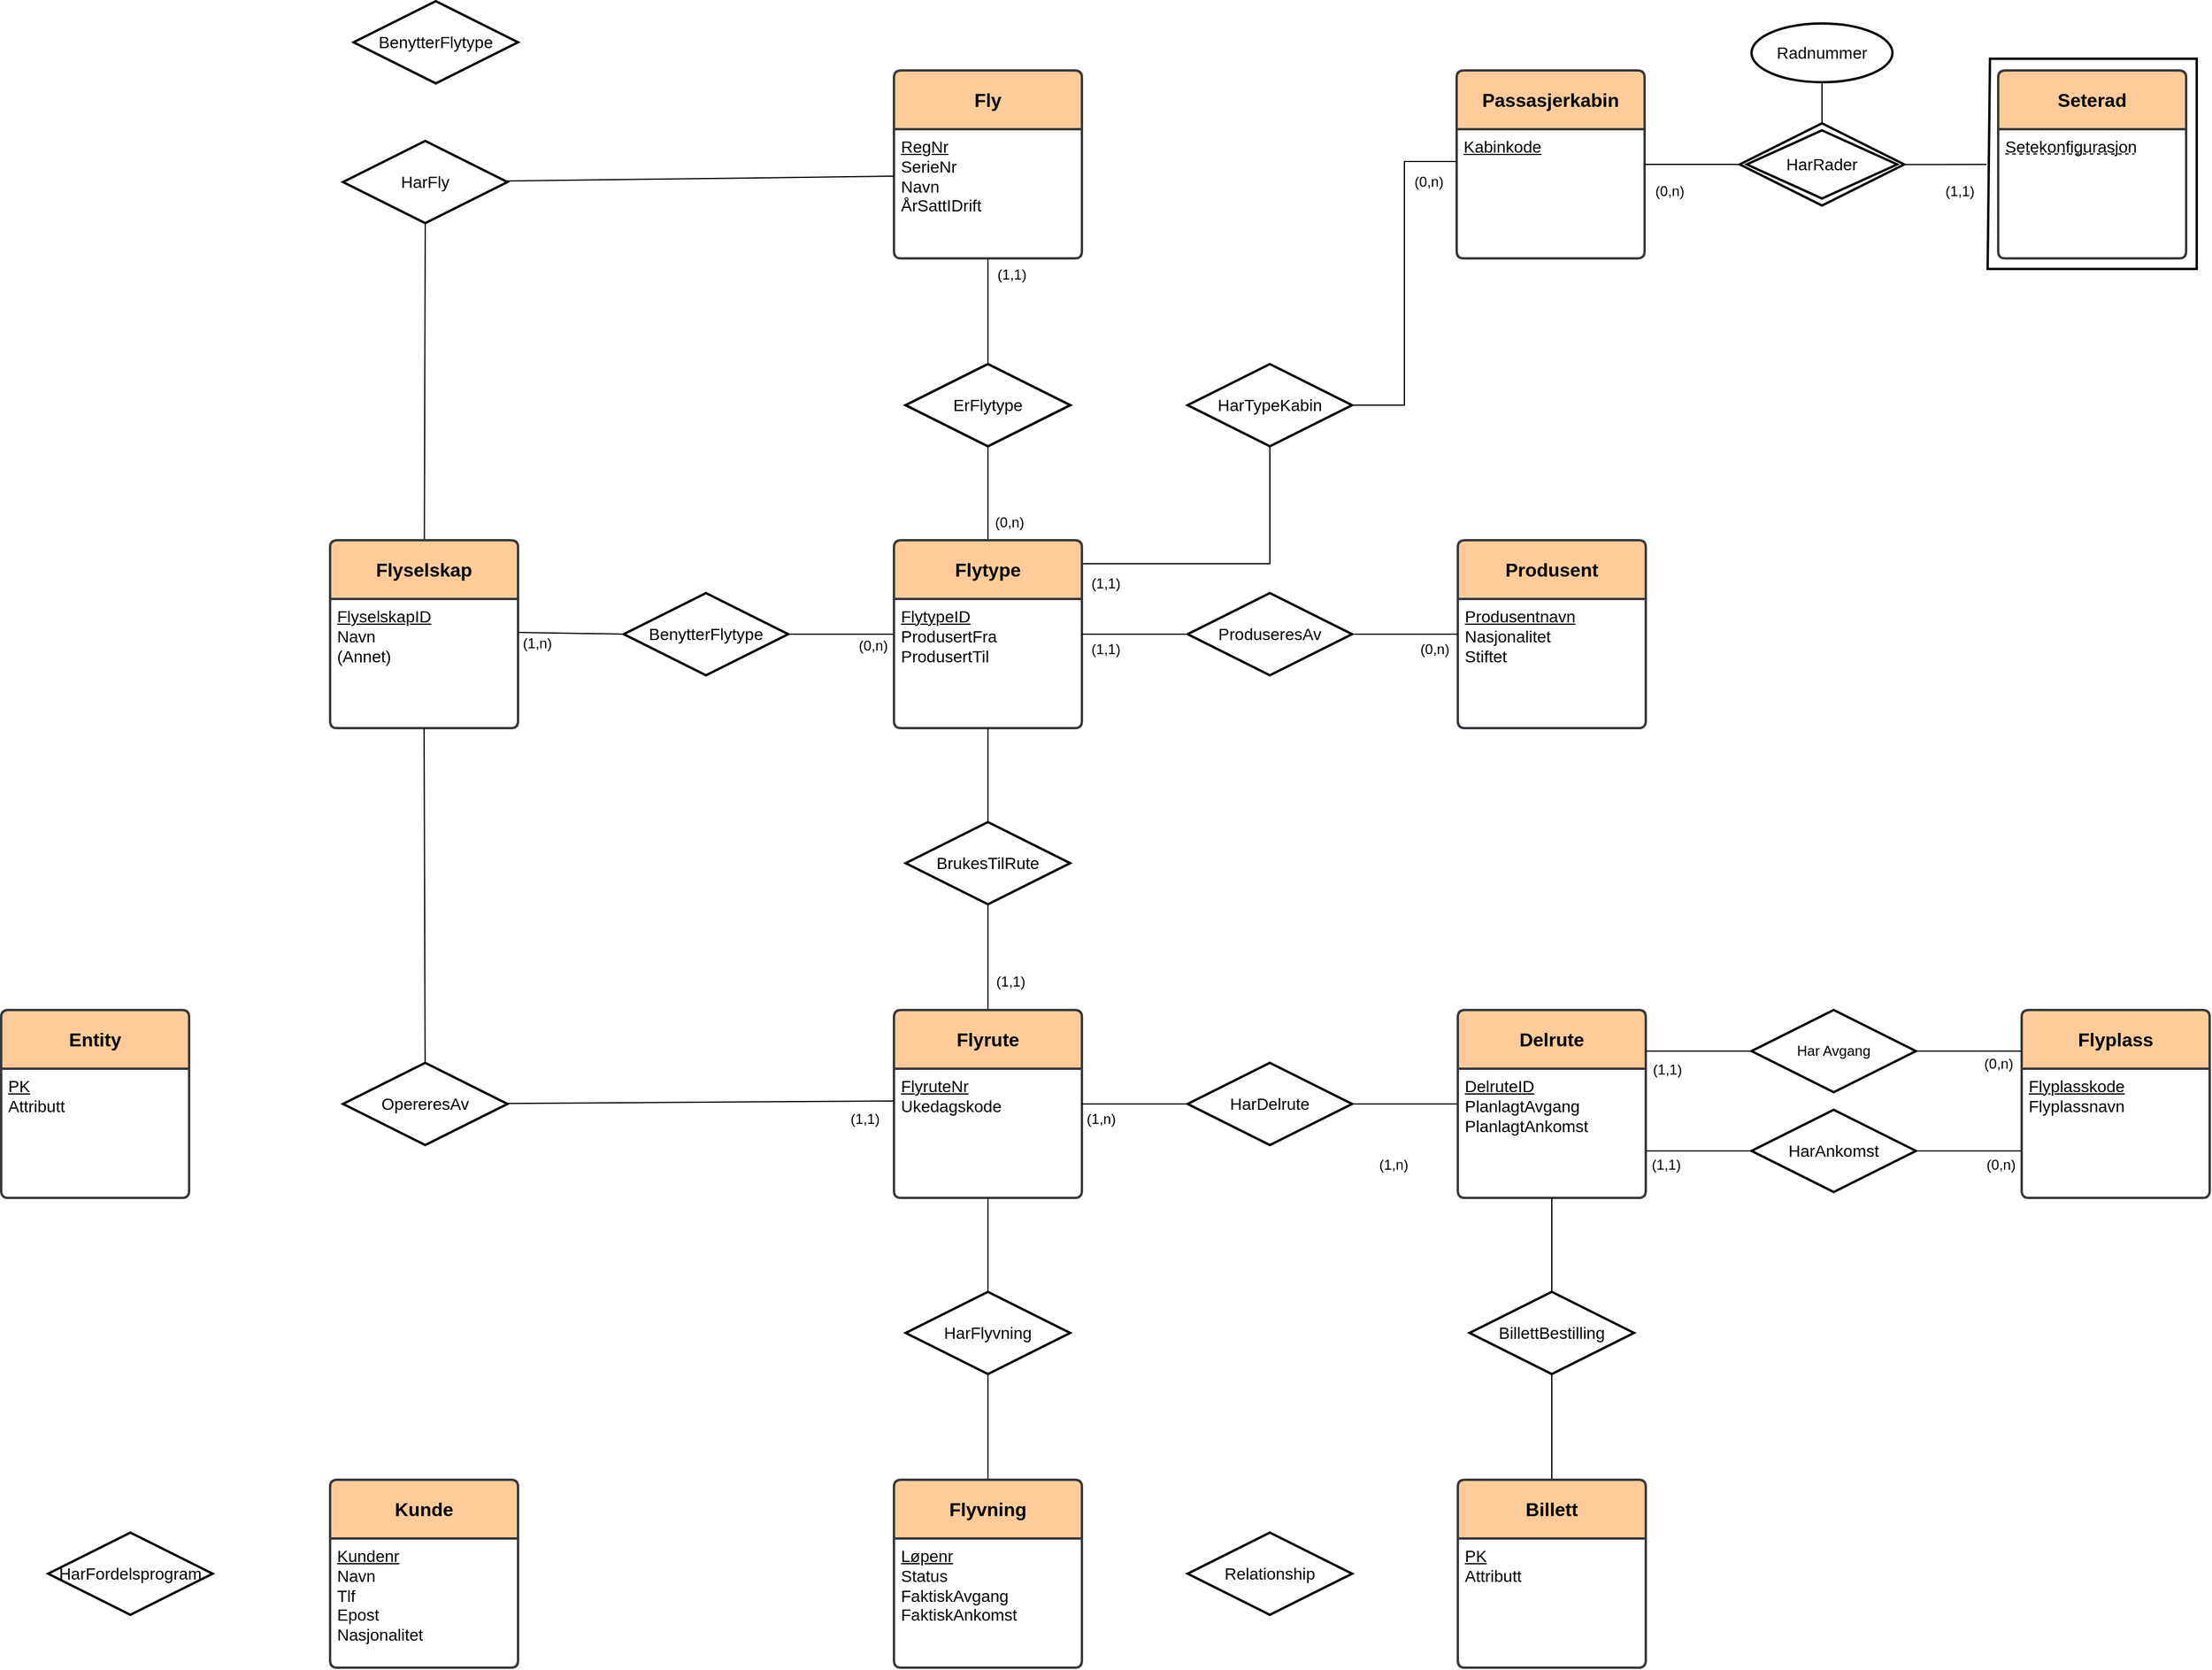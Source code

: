 <mxfile>
    <diagram id="1Zk1XJ8AuGHgXQJe4rgg" name="Page-1">
        <mxGraphModel dx="1047" dy="1162" grid="1" gridSize="10" guides="1" tooltips="1" connect="1" arrows="1" fold="1" page="0" pageScale="1" pageWidth="827" pageHeight="1169" math="0" shadow="0">
            <root>
                <mxCell id="0"/>
                <mxCell id="1" parent="0"/>
                <mxCell id="122" style="edgeStyle=none;html=1;" edge="1" parent="1" source="114" target="113">
                    <mxGeometry relative="1" as="geometry"/>
                </mxCell>
                <mxCell id="148" style="edgeStyle=none;html=1;entryX=0.5;entryY=1;entryDx=0;entryDy=0;endArrow=none;endFill=0;" edge="1" parent="1" source="2" target="147">
                    <mxGeometry relative="1" as="geometry"/>
                </mxCell>
                <mxCell id="2" value="&lt;font style=&quot;font-size: 16px;&quot;&gt;&lt;b style=&quot;&quot;&gt;Flyselskap&lt;/b&gt;&lt;/font&gt;" style="swimlane;childLayout=stackLayout;horizontal=1;startSize=50;horizontalStack=0;rounded=1;fontSize=14;fontStyle=0;strokeWidth=2;resizeParent=0;resizeLast=1;shadow=0;dashed=0;align=center;arcSize=4;whiteSpace=wrap;html=1;fillColor=#ffcc99;strokeColor=#36393d;" parent="1" vertex="1">
                    <mxGeometry x="320" y="320" width="160" height="160" as="geometry"/>
                </mxCell>
                <mxCell id="3" value="&lt;div style=&quot;&quot;&gt;&lt;span style=&quot;font-size: 14px;&quot;&gt;&lt;u&gt;FlyselskapID&lt;/u&gt;&lt;/span&gt;&lt;/div&gt;&lt;div style=&quot;&quot;&gt;&lt;span style=&quot;font-size: 14px;&quot;&gt;Navn&lt;/span&gt;&lt;/div&gt;&lt;div style=&quot;&quot;&gt;&lt;span style=&quot;font-size: 14px;&quot;&gt;(Annet)&lt;/span&gt;&lt;/div&gt;" style="align=left;strokeColor=none;fillColor=none;spacingLeft=4;fontSize=12;verticalAlign=top;resizable=0;rotatable=0;part=1;html=1;" parent="2" vertex="1">
                    <mxGeometry y="50" width="160" height="110" as="geometry"/>
                </mxCell>
                <mxCell id="14" style="edgeStyle=none;html=1;entryX=0.5;entryY=1;entryDx=0;entryDy=0;endArrow=none;endFill=0;" parent="1" source="4" target="13" edge="1">
                    <mxGeometry relative="1" as="geometry"/>
                </mxCell>
                <mxCell id="89" style="edgeStyle=orthogonalEdgeStyle;html=1;exitX=1;exitY=0.25;exitDx=0;exitDy=0;entryX=0.5;entryY=1;entryDx=0;entryDy=0;rounded=0;curved=0;endArrow=none;endFill=0;" edge="1" parent="1" source="4" target="88">
                    <mxGeometry relative="1" as="geometry">
                        <Array as="points">
                            <mxPoint x="960" y="340"/>
                            <mxPoint x="1120" y="340"/>
                        </Array>
                    </mxGeometry>
                </mxCell>
                <mxCell id="4" value="&lt;font style=&quot;font-size: 16px;&quot;&gt;&lt;b style=&quot;&quot;&gt;Flytype&lt;/b&gt;&lt;/font&gt;" style="swimlane;childLayout=stackLayout;horizontal=1;startSize=50;horizontalStack=0;rounded=1;fontSize=14;fontStyle=0;strokeWidth=2;resizeParent=0;resizeLast=1;shadow=0;dashed=0;align=center;arcSize=4;whiteSpace=wrap;html=1;fillColor=#ffcc99;strokeColor=#36393d;" parent="1" vertex="1">
                    <mxGeometry x="800" y="320" width="160" height="160" as="geometry"/>
                </mxCell>
                <mxCell id="5" value="&lt;div style=&quot;&quot;&gt;&lt;span style=&quot;background-color: transparent;&quot;&gt;&lt;u style=&quot;&quot;&gt;&lt;font style=&quot;font-size: 14px;&quot;&gt;FlytypeID&lt;/font&gt;&lt;/u&gt;&lt;/span&gt;&lt;/div&gt;&lt;div style=&quot;&quot;&gt;&lt;font style=&quot;font-size: 14px;&quot;&gt;ProdusertFra&lt;/font&gt;&lt;/div&gt;&lt;div style=&quot;&quot;&gt;&lt;font style=&quot;font-size: 14px;&quot;&gt;ProdusertTil&lt;/font&gt;&lt;/div&gt;" style="align=left;strokeColor=none;fillColor=none;spacingLeft=4;fontSize=12;verticalAlign=top;resizable=0;rotatable=0;part=1;html=1;" parent="4" vertex="1">
                    <mxGeometry y="50" width="160" height="110" as="geometry"/>
                </mxCell>
                <mxCell id="9" style="edgeStyle=none;html=1;entryX=0;entryY=0.5;entryDx=0;entryDy=0;endArrow=none;endFill=0;" parent="1" source="6" target="4" edge="1">
                    <mxGeometry relative="1" as="geometry"/>
                </mxCell>
                <mxCell id="56" style="edgeStyle=none;html=1;entryX=1;entryY=0.25;entryDx=0;entryDy=0;endArrow=none;endFill=0;" parent="1" edge="1">
                    <mxGeometry relative="1" as="geometry">
                        <mxPoint x="572.121" y="399.939" as="sourcePoint"/>
                        <mxPoint x="480" y="398.5" as="targetPoint"/>
                    </mxGeometry>
                </mxCell>
                <mxCell id="6" value="&lt;font style=&quot;font-size: 14px;&quot;&gt;BenytterFlytype&lt;/font&gt;" style="shape=rhombus;perimeter=rhombusPerimeter;whiteSpace=wrap;html=1;align=center;strokeWidth=2;" parent="1" vertex="1">
                    <mxGeometry x="570" y="365" width="140" height="70" as="geometry"/>
                </mxCell>
                <mxCell id="10" value="&lt;font style=&quot;font-size: 16px;&quot;&gt;&lt;b style=&quot;&quot;&gt;Fly&lt;/b&gt;&lt;/font&gt;" style="swimlane;childLayout=stackLayout;horizontal=1;startSize=50;horizontalStack=0;rounded=1;fontSize=14;fontStyle=0;strokeWidth=2;resizeParent=0;resizeLast=1;shadow=0;dashed=0;align=center;arcSize=4;whiteSpace=wrap;html=1;fillColor=#ffcc99;strokeColor=#36393d;" parent="1" vertex="1">
                    <mxGeometry x="800" y="-80" width="160" height="160" as="geometry"/>
                </mxCell>
                <mxCell id="11" value="&lt;div style=&quot;&quot;&gt;&lt;span style=&quot;font-size: 14px;&quot;&gt;&lt;u&gt;RegNr&lt;/u&gt;&lt;/span&gt;&lt;/div&gt;&lt;div style=&quot;&quot;&gt;&lt;span style=&quot;font-size: 14px;&quot;&gt;SerieNr&lt;/span&gt;&lt;/div&gt;&lt;div style=&quot;&quot;&gt;&lt;span style=&quot;font-size: 14px;&quot;&gt;Navn&lt;/span&gt;&lt;/div&gt;&lt;div style=&quot;&quot;&gt;&lt;span style=&quot;font-size: 14px;&quot;&gt;ÅrSattIDrift&lt;/span&gt;&lt;/div&gt;" style="align=left;strokeColor=none;fillColor=none;spacingLeft=4;fontSize=12;verticalAlign=top;resizable=0;rotatable=0;part=1;html=1;" parent="10" vertex="1">
                    <mxGeometry y="50" width="160" height="110" as="geometry"/>
                </mxCell>
                <mxCell id="12" value="&lt;font style=&quot;font-size: 14px;&quot;&gt;Relationship&lt;/font&gt;" style="shape=rhombus;perimeter=rhombusPerimeter;whiteSpace=wrap;html=1;align=center;strokeWidth=2;" parent="1" vertex="1">
                    <mxGeometry x="810" y="170" width="140" height="70" as="geometry"/>
                </mxCell>
                <mxCell id="15" style="edgeStyle=none;html=1;entryX=0.5;entryY=1;entryDx=0;entryDy=0;endArrow=none;endFill=0;" parent="1" source="13" target="11" edge="1">
                    <mxGeometry relative="1" as="geometry"/>
                </mxCell>
                <mxCell id="13" value="&lt;span style=&quot;font-size: 14px;&quot;&gt;ErFlytype&lt;/span&gt;" style="shape=rhombus;perimeter=rhombusPerimeter;whiteSpace=wrap;html=1;align=center;strokeWidth=2;" parent="1" vertex="1">
                    <mxGeometry x="810" y="170" width="140" height="70" as="geometry"/>
                </mxCell>
                <mxCell id="16" value="&lt;font style=&quot;font-size: 16px;&quot;&gt;&lt;b style=&quot;&quot;&gt;Produsent&lt;/b&gt;&lt;/font&gt;" style="swimlane;childLayout=stackLayout;horizontal=1;startSize=50;horizontalStack=0;rounded=1;fontSize=14;fontStyle=0;strokeWidth=2;resizeParent=0;resizeLast=1;shadow=0;dashed=0;align=center;arcSize=4;whiteSpace=wrap;html=1;fillColor=#ffcc99;strokeColor=#36393d;" parent="1" vertex="1">
                    <mxGeometry x="1280" y="320" width="160" height="160" as="geometry"/>
                </mxCell>
                <mxCell id="17" value="&lt;div style=&quot;&quot;&gt;&lt;span style=&quot;font-size: 14px;&quot;&gt;&lt;u&gt;Produsentnavn&lt;/u&gt;&lt;/span&gt;&lt;/div&gt;&lt;div style=&quot;&quot;&gt;&lt;span style=&quot;font-size: 14px;&quot;&gt;Nasjonalitet&lt;/span&gt;&lt;/div&gt;&lt;div style=&quot;&quot;&gt;&lt;span style=&quot;font-size: 14px;&quot;&gt;Stiftet&lt;/span&gt;&lt;/div&gt;" style="align=left;strokeColor=none;fillColor=none;spacingLeft=4;fontSize=12;verticalAlign=top;resizable=0;rotatable=0;part=1;html=1;" parent="16" vertex="1">
                    <mxGeometry y="50" width="160" height="110" as="geometry"/>
                </mxCell>
                <mxCell id="19" value="&lt;font style=&quot;font-size: 14px;&quot;&gt;ProduseresAv&lt;/font&gt;" style="shape=rhombus;perimeter=rhombusPerimeter;whiteSpace=wrap;html=1;align=center;strokeWidth=2;" parent="1" vertex="1">
                    <mxGeometry x="1050" y="365" width="140" height="70" as="geometry"/>
                </mxCell>
                <mxCell id="21" style="edgeStyle=none;html=1;entryX=1;entryY=0.273;entryDx=0;entryDy=0;entryPerimeter=0;endArrow=none;endFill=0;" parent="1" source="19" target="5" edge="1">
                    <mxGeometry relative="1" as="geometry"/>
                </mxCell>
                <mxCell id="22" style="edgeStyle=none;html=1;entryX=0;entryY=0.273;entryDx=0;entryDy=0;entryPerimeter=0;endArrow=none;endFill=0;" parent="1" source="19" target="17" edge="1">
                    <mxGeometry relative="1" as="geometry"/>
                </mxCell>
                <mxCell id="29" style="edgeStyle=none;html=1;entryX=0.5;entryY=1;entryDx=0;entryDy=0;endArrow=none;endFill=0;" parent="1" source="23" target="5" edge="1">
                    <mxGeometry relative="1" as="geometry"/>
                </mxCell>
                <mxCell id="30" style="edgeStyle=none;html=1;entryX=0.5;entryY=0;entryDx=0;entryDy=0;endArrow=none;endFill=0;" parent="1" source="23" target="24" edge="1">
                    <mxGeometry relative="1" as="geometry"/>
                </mxCell>
                <mxCell id="23" value="&lt;font style=&quot;font-size: 14px;&quot;&gt;BrukesTilRute&lt;/font&gt;" style="shape=rhombus;perimeter=rhombusPerimeter;whiteSpace=wrap;html=1;align=center;strokeWidth=2;" parent="1" vertex="1">
                    <mxGeometry x="810" y="560" width="140" height="70" as="geometry"/>
                </mxCell>
                <mxCell id="24" value="&lt;font style=&quot;font-size: 16px;&quot;&gt;&lt;b style=&quot;&quot;&gt;Flyrute&lt;/b&gt;&lt;/font&gt;" style="swimlane;childLayout=stackLayout;horizontal=1;startSize=50;horizontalStack=0;rounded=1;fontSize=14;fontStyle=0;strokeWidth=2;resizeParent=0;resizeLast=1;shadow=0;dashed=0;align=center;arcSize=4;whiteSpace=wrap;html=1;fillColor=#ffcc99;strokeColor=#36393d;" parent="1" vertex="1">
                    <mxGeometry x="800" y="720" width="160" height="160" as="geometry"/>
                </mxCell>
                <mxCell id="25" value="&lt;div style=&quot;&quot;&gt;&lt;span style=&quot;font-size: 14px;&quot;&gt;&lt;u&gt;FlyruteNr&lt;/u&gt;&lt;/span&gt;&lt;/div&gt;&lt;div style=&quot;&quot;&gt;&lt;span style=&quot;font-size: 14px;&quot;&gt;Ukedagskode&lt;/span&gt;&lt;/div&gt;" style="align=left;strokeColor=none;fillColor=none;spacingLeft=4;fontSize=12;verticalAlign=top;resizable=0;rotatable=0;part=1;html=1;" parent="24" vertex="1">
                    <mxGeometry y="50" width="160" height="110" as="geometry"/>
                </mxCell>
                <mxCell id="100" style="edgeStyle=none;html=1;entryX=0;entryY=0.5;entryDx=0;entryDy=0;endArrow=none;endFill=0;" edge="1" parent="1" source="26" target="27">
                    <mxGeometry relative="1" as="geometry"/>
                </mxCell>
                <mxCell id="26" value="&lt;font style=&quot;font-size: 14px;&quot;&gt;HarDelrute&lt;/font&gt;" style="shape=rhombus;perimeter=rhombusPerimeter;whiteSpace=wrap;html=1;align=center;strokeWidth=2;" parent="1" vertex="1">
                    <mxGeometry x="1050" y="765" width="140" height="70" as="geometry"/>
                </mxCell>
                <mxCell id="27" value="&lt;font style=&quot;font-size: 16px;&quot;&gt;&lt;b style=&quot;&quot;&gt;Delrute&lt;/b&gt;&lt;/font&gt;" style="swimlane;childLayout=stackLayout;horizontal=1;startSize=50;horizontalStack=0;rounded=1;fontSize=14;fontStyle=0;strokeWidth=2;resizeParent=0;resizeLast=1;shadow=0;dashed=0;align=center;arcSize=4;whiteSpace=wrap;html=1;fillColor=#ffcc99;strokeColor=#36393d;" parent="1" vertex="1">
                    <mxGeometry x="1280" y="720" width="160" height="160" as="geometry"/>
                </mxCell>
                <mxCell id="28" value="&lt;div style=&quot;&quot;&gt;&lt;span style=&quot;font-size: 14px;&quot;&gt;&lt;u&gt;DelruteID&lt;/u&gt;&lt;/span&gt;&lt;/div&gt;&lt;div style=&quot;&quot;&gt;&lt;span style=&quot;font-size: 14px;&quot;&gt;PlanlagtAvgang&lt;/span&gt;&lt;/div&gt;&lt;div style=&quot;&quot;&gt;&lt;span style=&quot;font-size: 14px;&quot;&gt;PlanlagtAnkomst&lt;/span&gt;&lt;/div&gt;" style="align=left;strokeColor=none;fillColor=none;spacingLeft=4;fontSize=12;verticalAlign=top;resizable=0;rotatable=0;part=1;html=1;" parent="27" vertex="1">
                    <mxGeometry y="50" width="160" height="110" as="geometry"/>
                </mxCell>
                <mxCell id="32" style="edgeStyle=none;html=1;entryX=1;entryY=0.273;entryDx=0;entryDy=0;entryPerimeter=0;endArrow=none;endFill=0;" parent="1" source="26" target="25" edge="1">
                    <mxGeometry relative="1" as="geometry"/>
                </mxCell>
                <mxCell id="34" value="Har Avgang" style="shape=rhombus;perimeter=rhombusPerimeter;whiteSpace=wrap;html=1;align=center;strokeWidth=2;" parent="1" vertex="1">
                    <mxGeometry x="1530" y="720" width="140" height="70" as="geometry"/>
                </mxCell>
                <mxCell id="38" value="&lt;font style=&quot;font-size: 16px;&quot;&gt;&lt;b style=&quot;&quot;&gt;Flyplass&lt;/b&gt;&lt;/font&gt;" style="swimlane;childLayout=stackLayout;horizontal=1;startSize=50;horizontalStack=0;rounded=1;fontSize=14;fontStyle=0;strokeWidth=2;resizeParent=0;resizeLast=1;shadow=0;dashed=0;align=center;arcSize=4;whiteSpace=wrap;html=1;fillColor=#ffcc99;strokeColor=#36393d;" parent="1" vertex="1">
                    <mxGeometry x="1760" y="720" width="160" height="160" as="geometry"/>
                </mxCell>
                <mxCell id="39" value="&lt;div style=&quot;&quot;&gt;&lt;u style=&quot;background-color: transparent;&quot;&gt;&lt;font style=&quot;font-size: 14px;&quot;&gt;Flyplasskode&lt;/font&gt;&lt;/u&gt;&lt;/div&gt;&lt;div style=&quot;&quot;&gt;&lt;span style=&quot;font-size: 14px;&quot;&gt;Flyplassnavn&lt;/span&gt;&lt;/div&gt;" style="align=left;strokeColor=none;fillColor=none;spacingLeft=4;fontSize=12;verticalAlign=top;resizable=0;rotatable=0;part=1;html=1;" parent="38" vertex="1">
                    <mxGeometry y="50" width="160" height="110" as="geometry"/>
                </mxCell>
                <mxCell id="41" value="&lt;font style=&quot;font-size: 14px;&quot;&gt;HarAnkomst&lt;/font&gt;" style="shape=rhombus;perimeter=rhombusPerimeter;whiteSpace=wrap;html=1;align=center;strokeWidth=2;" parent="1" vertex="1">
                    <mxGeometry x="1530" y="805" width="140" height="70" as="geometry"/>
                </mxCell>
                <mxCell id="42" style="edgeStyle=none;html=1;entryX=1;entryY=0.219;entryDx=0;entryDy=0;entryPerimeter=0;endArrow=none;endFill=0;" parent="1" source="34" target="27" edge="1">
                    <mxGeometry relative="1" as="geometry"/>
                </mxCell>
                <mxCell id="43" style="edgeStyle=none;html=1;entryX=1;entryY=0.636;entryDx=0;entryDy=0;entryPerimeter=0;endArrow=none;endFill=0;" parent="1" source="41" target="28" edge="1">
                    <mxGeometry relative="1" as="geometry"/>
                </mxCell>
                <mxCell id="44" style="edgeStyle=none;html=1;entryX=0;entryY=0.219;entryDx=0;entryDy=0;entryPerimeter=0;endArrow=none;endFill=0;" parent="1" source="34" target="38" edge="1">
                    <mxGeometry relative="1" as="geometry"/>
                </mxCell>
                <mxCell id="45" style="edgeStyle=none;html=1;entryX=0;entryY=0.636;entryDx=0;entryDy=0;entryPerimeter=0;endArrow=none;endFill=0;" parent="1" source="41" target="39" edge="1">
                    <mxGeometry relative="1" as="geometry"/>
                </mxCell>
                <mxCell id="51" style="edgeStyle=none;html=1;entryX=0.5;entryY=1;entryDx=0;entryDy=0;endArrow=none;endFill=0;" parent="1" source="50" target="3" edge="1">
                    <mxGeometry relative="1" as="geometry"/>
                </mxCell>
                <mxCell id="104" style="edgeStyle=none;html=1;entryX=0;entryY=0.25;entryDx=0;entryDy=0;endArrow=none;endFill=0;" edge="1" parent="1" source="50" target="25">
                    <mxGeometry relative="1" as="geometry"/>
                </mxCell>
                <mxCell id="50" value="&lt;font style=&quot;font-size: 14px;&quot;&gt;OpereresAv&lt;/font&gt;" style="shape=rhombus;perimeter=rhombusPerimeter;whiteSpace=wrap;html=1;align=center;strokeWidth=2;" parent="1" vertex="1">
                    <mxGeometry x="331" y="765" width="140" height="70" as="geometry"/>
                </mxCell>
                <mxCell id="57" value="(1,n)" style="text;html=1;align=center;verticalAlign=middle;resizable=0;points=[];autosize=1;strokeColor=none;fillColor=none;" parent="1" vertex="1">
                    <mxGeometry x="471" y="393" width="50" height="30" as="geometry"/>
                </mxCell>
                <mxCell id="58" value="(0,n)" style="text;html=1;align=center;verticalAlign=middle;resizable=0;points=[];autosize=1;strokeColor=none;fillColor=none;" parent="1" vertex="1">
                    <mxGeometry x="757" y="395" width="50" height="30" as="geometry"/>
                </mxCell>
                <mxCell id="59" value="(1,1)" style="text;html=1;align=center;verticalAlign=middle;resizable=0;points=[];autosize=1;strokeColor=none;fillColor=none;" parent="1" vertex="1">
                    <mxGeometry x="874" y="681" width="50" height="30" as="geometry"/>
                </mxCell>
                <mxCell id="60" value="(1,1)" style="text;html=1;align=center;verticalAlign=middle;resizable=0;points=[];autosize=1;strokeColor=none;fillColor=none;" parent="1" vertex="1">
                    <mxGeometry x="750" y="798" width="50" height="30" as="geometry"/>
                </mxCell>
                <mxCell id="61" value="(1,n)" style="text;html=1;align=center;verticalAlign=middle;resizable=0;points=[];autosize=1;strokeColor=none;fillColor=none;" parent="1" vertex="1">
                    <mxGeometry x="951" y="798" width="50" height="30" as="geometry"/>
                </mxCell>
                <mxCell id="62" value="(1,n)" style="text;html=1;align=center;verticalAlign=middle;resizable=0;points=[];autosize=1;strokeColor=none;fillColor=none;" parent="1" vertex="1">
                    <mxGeometry x="1200" y="837" width="50" height="30" as="geometry"/>
                </mxCell>
                <mxCell id="63" value="(1,1)" style="text;html=1;align=center;verticalAlign=middle;resizable=0;points=[];autosize=1;strokeColor=none;fillColor=none;" parent="1" vertex="1">
                    <mxGeometry x="1433" y="756" width="50" height="30" as="geometry"/>
                </mxCell>
                <mxCell id="64" value="(1,1)" style="text;html=1;align=center;verticalAlign=middle;resizable=0;points=[];autosize=1;strokeColor=none;fillColor=none;" parent="1" vertex="1">
                    <mxGeometry x="1432" y="837" width="50" height="30" as="geometry"/>
                </mxCell>
                <mxCell id="65" value="(0,n)" style="text;html=1;align=center;verticalAlign=middle;resizable=0;points=[];autosize=1;strokeColor=none;fillColor=none;" parent="1" vertex="1">
                    <mxGeometry x="1715" y="751" width="50" height="30" as="geometry"/>
                </mxCell>
                <mxCell id="66" value="(0,n)" style="text;html=1;align=center;verticalAlign=middle;resizable=0;points=[];autosize=1;strokeColor=none;fillColor=none;" parent="1" vertex="1">
                    <mxGeometry x="1717" y="837" width="50" height="30" as="geometry"/>
                </mxCell>
                <mxCell id="70" style="edgeStyle=none;html=1;entryX=0.5;entryY=1;entryDx=0;entryDy=0;endArrow=none;endFill=0;" parent="1" source="67" target="28" edge="1">
                    <mxGeometry relative="1" as="geometry"/>
                </mxCell>
                <mxCell id="71" style="edgeStyle=none;html=1;entryX=0.5;entryY=0;entryDx=0;entryDy=0;endArrow=none;endFill=0;" parent="1" source="67" target="68" edge="1">
                    <mxGeometry relative="1" as="geometry"/>
                </mxCell>
                <mxCell id="67" value="&lt;font style=&quot;font-size: 14px;&quot;&gt;BillettBestilling&lt;/font&gt;" style="shape=rhombus;perimeter=rhombusPerimeter;whiteSpace=wrap;html=1;align=center;strokeWidth=2;" parent="1" vertex="1">
                    <mxGeometry x="1290" y="960" width="140" height="70" as="geometry"/>
                </mxCell>
                <mxCell id="68" value="&lt;font style=&quot;font-size: 16px;&quot;&gt;&lt;b style=&quot;&quot;&gt;Billett&lt;/b&gt;&lt;/font&gt;" style="swimlane;childLayout=stackLayout;horizontal=1;startSize=50;horizontalStack=0;rounded=1;fontSize=14;fontStyle=0;strokeWidth=2;resizeParent=0;resizeLast=1;shadow=0;dashed=0;align=center;arcSize=4;whiteSpace=wrap;html=1;fillColor=#ffcc99;strokeColor=#36393d;" parent="1" vertex="1">
                    <mxGeometry x="1280" y="1120" width="160" height="160" as="geometry"/>
                </mxCell>
                <mxCell id="69" value="&lt;div style=&quot;&quot;&gt;&lt;u style=&quot;background-color: transparent;&quot;&gt;&lt;font style=&quot;font-size: 14px;&quot;&gt;PK&lt;/font&gt;&lt;/u&gt;&lt;/div&gt;&lt;div style=&quot;&quot;&gt;&lt;font style=&quot;font-size: 14px;&quot;&gt;Attributt&lt;/font&gt;&lt;/div&gt;" style="align=left;strokeColor=none;fillColor=none;spacingLeft=4;fontSize=12;verticalAlign=top;resizable=0;rotatable=0;part=1;html=1;" parent="68" vertex="1">
                    <mxGeometry y="50" width="160" height="110" as="geometry"/>
                </mxCell>
                <mxCell id="76" style="edgeStyle=none;html=1;entryX=0.5;entryY=1;entryDx=0;entryDy=0;endArrow=none;endFill=0;" parent="1" source="72" target="25" edge="1">
                    <mxGeometry relative="1" as="geometry"/>
                </mxCell>
                <mxCell id="77" style="edgeStyle=none;html=1;entryX=0.5;entryY=0;entryDx=0;entryDy=0;endArrow=none;endFill=0;" parent="1" source="72" target="73" edge="1">
                    <mxGeometry relative="1" as="geometry"/>
                </mxCell>
                <mxCell id="72" value="&lt;font style=&quot;font-size: 14px;&quot;&gt;HarFlyvning&lt;/font&gt;" style="shape=rhombus;perimeter=rhombusPerimeter;whiteSpace=wrap;html=1;align=center;strokeWidth=2;" parent="1" vertex="1">
                    <mxGeometry x="810" y="960" width="140" height="70" as="geometry"/>
                </mxCell>
                <mxCell id="73" value="&lt;font style=&quot;font-size: 16px;&quot;&gt;&lt;b style=&quot;&quot;&gt;Flyvning&lt;/b&gt;&lt;/font&gt;" style="swimlane;childLayout=stackLayout;horizontal=1;startSize=50;horizontalStack=0;rounded=1;fontSize=14;fontStyle=0;strokeWidth=2;resizeParent=0;resizeLast=1;shadow=0;dashed=0;align=center;arcSize=4;whiteSpace=wrap;html=1;fillColor=#ffcc99;strokeColor=#36393d;" parent="1" vertex="1">
                    <mxGeometry x="800" y="1120" width="160" height="160" as="geometry"/>
                </mxCell>
                <mxCell id="74" value="&lt;div style=&quot;&quot;&gt;&lt;span style=&quot;font-size: 14px;&quot;&gt;&lt;u&gt;Løpenr&lt;/u&gt;&lt;/span&gt;&lt;/div&gt;&lt;div style=&quot;&quot;&gt;&lt;span style=&quot;font-size: 14px;&quot;&gt;Status&lt;/span&gt;&lt;/div&gt;&lt;div style=&quot;&quot;&gt;&lt;span style=&quot;font-size: 14px;&quot;&gt;FaktiskAvgang&lt;/span&gt;&lt;/div&gt;&lt;div style=&quot;&quot;&gt;&lt;span style=&quot;font-size: 14px;&quot;&gt;FaktiskAnkomst&lt;/span&gt;&lt;/div&gt;" style="align=left;strokeColor=none;fillColor=none;spacingLeft=4;fontSize=12;verticalAlign=top;resizable=0;rotatable=0;part=1;html=1;" parent="73" vertex="1">
                    <mxGeometry y="50" width="160" height="110" as="geometry"/>
                </mxCell>
                <mxCell id="82" value="&lt;font style=&quot;font-size: 16px;&quot;&gt;&lt;b style=&quot;&quot;&gt;Kunde&lt;/b&gt;&lt;/font&gt;" style="swimlane;childLayout=stackLayout;horizontal=1;startSize=50;horizontalStack=0;rounded=1;fontSize=14;fontStyle=0;strokeWidth=2;resizeParent=0;resizeLast=1;shadow=0;dashed=0;align=center;arcSize=4;whiteSpace=wrap;html=1;fillColor=#ffcc99;strokeColor=#36393d;" parent="1" vertex="1">
                    <mxGeometry x="320" y="1120" width="160" height="160" as="geometry"/>
                </mxCell>
                <mxCell id="83" value="&lt;div style=&quot;&quot;&gt;&lt;span style=&quot;font-size: 14px;&quot;&gt;&lt;u&gt;Kundenr&lt;/u&gt;&lt;/span&gt;&lt;/div&gt;&lt;div style=&quot;&quot;&gt;&lt;span style=&quot;font-size: 14px;&quot;&gt;Navn&lt;/span&gt;&lt;/div&gt;&lt;div style=&quot;&quot;&gt;&lt;span style=&quot;font-size: 14px;&quot;&gt;Tlf&lt;/span&gt;&lt;/div&gt;&lt;div style=&quot;&quot;&gt;&lt;span style=&quot;font-size: 14px;&quot;&gt;Epost&lt;/span&gt;&lt;/div&gt;&lt;div style=&quot;&quot;&gt;&lt;span style=&quot;font-size: 14px;&quot;&gt;Nasjonalitet&lt;/span&gt;&lt;/div&gt;" style="align=left;strokeColor=none;fillColor=none;spacingLeft=4;fontSize=12;verticalAlign=top;resizable=0;rotatable=0;part=1;html=1;" parent="82" vertex="1">
                    <mxGeometry y="50" width="160" height="110" as="geometry"/>
                </mxCell>
                <mxCell id="85" value="&lt;font style=&quot;font-size: 16px;&quot;&gt;&lt;b style=&quot;&quot;&gt;Passasjerkabin&lt;/b&gt;&lt;/font&gt;" style="swimlane;childLayout=stackLayout;horizontal=1;startSize=50;horizontalStack=0;rounded=1;fontSize=14;fontStyle=0;strokeWidth=2;resizeParent=0;resizeLast=1;shadow=0;dashed=0;align=center;arcSize=4;whiteSpace=wrap;html=1;fillColor=#ffcc99;strokeColor=#36393d;" vertex="1" parent="1">
                    <mxGeometry x="1279" y="-80" width="160" height="160" as="geometry"/>
                </mxCell>
                <mxCell id="86" value="&lt;div style=&quot;&quot;&gt;&lt;span style=&quot;font-size: 14px;&quot;&gt;&lt;u&gt;Kabinkode&lt;/u&gt;&lt;/span&gt;&lt;/div&gt;" style="align=left;strokeColor=none;fillColor=none;spacingLeft=4;fontSize=12;verticalAlign=top;resizable=0;rotatable=0;part=1;html=1;" vertex="1" parent="85">
                    <mxGeometry y="50" width="160" height="110" as="geometry"/>
                </mxCell>
                <mxCell id="111" style="edgeStyle=orthogonalEdgeStyle;html=1;entryX=0;entryY=0.25;entryDx=0;entryDy=0;rounded=0;curved=0;endArrow=none;endFill=0;" edge="1" parent="1" source="88" target="86">
                    <mxGeometry relative="1" as="geometry"/>
                </mxCell>
                <mxCell id="88" value="&lt;font style=&quot;font-size: 14px;&quot;&gt;HarTypeKabin&lt;/font&gt;" style="shape=rhombus;perimeter=rhombusPerimeter;whiteSpace=wrap;html=1;align=center;strokeWidth=2;" vertex="1" parent="1">
                    <mxGeometry x="1050" y="170" width="140" height="70" as="geometry"/>
                </mxCell>
                <mxCell id="91" value="&lt;font style=&quot;font-size: 14px;&quot;&gt;Relationship&lt;/font&gt;" style="shape=rhombus;perimeter=rhombusPerimeter;whiteSpace=wrap;html=1;align=center;strokeWidth=2;" vertex="1" parent="1">
                    <mxGeometry x="1050" y="1165" width="140" height="70" as="geometry"/>
                </mxCell>
                <mxCell id="92" value="&lt;font style=&quot;font-size: 14px;&quot;&gt;HarFordelsprogram&lt;/font&gt;" style="shape=rhombus;perimeter=rhombusPerimeter;whiteSpace=wrap;html=1;align=center;strokeWidth=2;" vertex="1" parent="1">
                    <mxGeometry x="80" y="1165" width="140" height="70" as="geometry"/>
                </mxCell>
                <mxCell id="93" value="&lt;font style=&quot;font-size: 16px;&quot;&gt;&lt;b style=&quot;&quot;&gt;Entity&lt;/b&gt;&lt;/font&gt;" style="swimlane;childLayout=stackLayout;horizontal=1;startSize=50;horizontalStack=0;rounded=1;fontSize=14;fontStyle=0;strokeWidth=2;resizeParent=0;resizeLast=1;shadow=0;dashed=0;align=center;arcSize=4;whiteSpace=wrap;html=1;fillColor=#ffcc99;strokeColor=#36393d;" vertex="1" parent="1">
                    <mxGeometry x="40" y="720" width="160" height="160" as="geometry"/>
                </mxCell>
                <mxCell id="94" value="&lt;div style=&quot;&quot;&gt;&lt;u style=&quot;background-color: transparent;&quot;&gt;&lt;font style=&quot;font-size: 14px;&quot;&gt;PK&lt;/font&gt;&lt;/u&gt;&lt;/div&gt;&lt;div style=&quot;&quot;&gt;&lt;font style=&quot;font-size: 14px;&quot;&gt;Attributt&lt;/font&gt;&lt;/div&gt;" style="align=left;strokeColor=none;fillColor=none;spacingLeft=4;fontSize=12;verticalAlign=top;resizable=0;rotatable=0;part=1;html=1;" vertex="1" parent="93">
                    <mxGeometry y="50" width="160" height="110" as="geometry"/>
                </mxCell>
                <mxCell id="105" value="(1,1)" style="text;html=1;align=center;verticalAlign=middle;resizable=0;points=[];autosize=1;strokeColor=none;fillColor=none;" vertex="1" parent="1">
                    <mxGeometry x="955" y="398" width="50" height="30" as="geometry"/>
                </mxCell>
                <mxCell id="106" value="(0,n)" style="text;html=1;align=center;verticalAlign=middle;resizable=0;points=[];autosize=1;strokeColor=none;fillColor=none;" vertex="1" parent="1">
                    <mxGeometry x="1235" y="398" width="50" height="30" as="geometry"/>
                </mxCell>
                <mxCell id="107" value="(1,1)" style="text;html=1;align=center;verticalAlign=middle;resizable=0;points=[];autosize=1;strokeColor=none;fillColor=none;" vertex="1" parent="1">
                    <mxGeometry x="955" y="342" width="50" height="30" as="geometry"/>
                </mxCell>
                <mxCell id="108" value="(0,n)" style="text;html=1;align=center;verticalAlign=middle;resizable=0;points=[];autosize=1;strokeColor=none;fillColor=none;" vertex="1" parent="1">
                    <mxGeometry x="1230" width="50" height="30" as="geometry"/>
                </mxCell>
                <mxCell id="109" value="(0,n)" style="text;html=1;align=center;verticalAlign=middle;resizable=0;points=[];autosize=1;strokeColor=none;fillColor=none;" vertex="1" parent="1">
                    <mxGeometry x="873" y="290" width="50" height="30" as="geometry"/>
                </mxCell>
                <mxCell id="110" value="(1,1)" style="text;html=1;align=center;verticalAlign=middle;resizable=0;points=[];autosize=1;strokeColor=none;fillColor=none;" vertex="1" parent="1">
                    <mxGeometry x="875" y="79" width="50" height="30" as="geometry"/>
                </mxCell>
                <mxCell id="117" style="edgeStyle=none;html=1;entryX=1;entryY=0.5;entryDx=0;entryDy=0;endArrow=none;endFill=0;" edge="1" parent="1" target="85">
                    <mxGeometry relative="1" as="geometry">
                        <mxPoint x="1520" as="sourcePoint"/>
                    </mxGeometry>
                </mxCell>
                <mxCell id="128" style="edgeStyle=none;html=1;entryX=0.5;entryY=1;entryDx=0;entryDy=0;endArrow=none;endFill=0;" edge="1" parent="1" target="127">
                    <mxGeometry relative="1" as="geometry">
                        <mxPoint x="1590" y="-35" as="sourcePoint"/>
                    </mxGeometry>
                </mxCell>
                <mxCell id="113" value="&lt;span style=&quot;font-size: 16px;&quot;&gt;&lt;b&gt;Seterad&lt;/b&gt;&lt;/span&gt;" style="swimlane;childLayout=stackLayout;horizontal=1;startSize=50;horizontalStack=0;rounded=1;fontSize=14;fontStyle=0;strokeWidth=2;resizeParent=0;resizeLast=1;shadow=0;dashed=0;align=center;arcSize=4;whiteSpace=wrap;html=1;fillColor=#ffcc99;strokeColor=#36393d;" vertex="1" parent="1">
                    <mxGeometry x="1740" y="-80" width="160" height="160" as="geometry"/>
                </mxCell>
                <mxCell id="126" value="" style="endArrow=none;dashed=1;html=1;" edge="1" parent="113">
                    <mxGeometry width="50" height="50" relative="1" as="geometry">
                        <mxPoint x="6" y="71.09" as="sourcePoint"/>
                        <mxPoint x="116" y="71.09" as="targetPoint"/>
                    </mxGeometry>
                </mxCell>
                <mxCell id="114" value="&lt;div&gt;&lt;font style=&quot;font-size: 14px;&quot;&gt;Setekonfigurasjon&lt;/font&gt;&lt;/div&gt;&lt;div&gt;&lt;br&gt;&lt;/div&gt;" style="align=left;strokeColor=none;fillColor=none;spacingLeft=4;fontSize=12;verticalAlign=top;resizable=0;rotatable=0;part=1;html=1;" vertex="1" parent="113">
                    <mxGeometry y="50" width="160" height="110" as="geometry"/>
                </mxCell>
                <mxCell id="116" style="edgeStyle=none;html=1;endArrow=none;endFill=0;" edge="1" parent="1">
                    <mxGeometry relative="1" as="geometry">
                        <mxPoint x="1659.666" y="0.167" as="sourcePoint"/>
                        <mxPoint x="1730" as="targetPoint"/>
                    </mxGeometry>
                </mxCell>
                <mxCell id="123" value="(0,n)" style="text;html=1;align=center;verticalAlign=middle;resizable=0;points=[];autosize=1;strokeColor=none;fillColor=none;" vertex="1" parent="1">
                    <mxGeometry x="1435" y="8" width="50" height="30" as="geometry"/>
                </mxCell>
                <mxCell id="124" value="(1,1)" style="text;html=1;align=center;verticalAlign=middle;resizable=0;points=[];autosize=1;strokeColor=none;fillColor=none;" vertex="1" parent="1">
                    <mxGeometry x="1682" y="8" width="50" height="30" as="geometry"/>
                </mxCell>
                <mxCell id="127" value="&lt;font style=&quot;font-size: 14px;&quot;&gt;Radnummer&lt;/font&gt;" style="ellipse;whiteSpace=wrap;html=1;align=center;strokeWidth=2;" vertex="1" parent="1">
                    <mxGeometry x="1530" y="-120" width="120" height="50" as="geometry"/>
                </mxCell>
                <mxCell id="132" value="&lt;font style=&quot;font-size: 14px;&quot;&gt;HarRader&lt;/font&gt;" style="shape=rhombus;double=1;perimeter=rhombusPerimeter;whiteSpace=wrap;html=1;align=center;strokeWidth=2;perimeterSpacing=0;" vertex="1" parent="1">
                    <mxGeometry x="1520" y="-35" width="140" height="70" as="geometry"/>
                </mxCell>
                <mxCell id="136" value="" style="endArrow=none;html=1;strokeWidth=2;" edge="1" parent="1">
                    <mxGeometry width="50" height="50" relative="1" as="geometry">
                        <mxPoint x="1910" y="89" as="sourcePoint"/>
                        <mxPoint x="1730" y="89" as="targetPoint"/>
                    </mxGeometry>
                </mxCell>
                <mxCell id="137" value="" style="endArrow=none;html=1;strokeWidth=2;" edge="1" parent="1">
                    <mxGeometry width="50" height="50" relative="1" as="geometry">
                        <mxPoint x="1731" y="90" as="sourcePoint"/>
                        <mxPoint x="1733" y="-90" as="targetPoint"/>
                    </mxGeometry>
                </mxCell>
                <mxCell id="138" value="" style="endArrow=none;html=1;strokeWidth=2;" edge="1" parent="1">
                    <mxGeometry width="50" height="50" relative="1" as="geometry">
                        <mxPoint x="1732" y="-90" as="sourcePoint"/>
                        <mxPoint x="1910" y="-90" as="targetPoint"/>
                    </mxGeometry>
                </mxCell>
                <mxCell id="139" value="" style="endArrow=none;html=1;strokeWidth=2;" edge="1" parent="1">
                    <mxGeometry width="50" height="50" relative="1" as="geometry">
                        <mxPoint x="1909" y="90" as="sourcePoint"/>
                        <mxPoint x="1909" y="-90" as="targetPoint"/>
                    </mxGeometry>
                </mxCell>
                <mxCell id="147" value="&lt;span style=&quot;font-size: 14px;&quot;&gt;HarFly&lt;/span&gt;" style="shape=rhombus;perimeter=rhombusPerimeter;whiteSpace=wrap;html=1;align=center;strokeWidth=2;" vertex="1" parent="1">
                    <mxGeometry x="331" y="-20" width="140" height="70" as="geometry"/>
                </mxCell>
                <mxCell id="150" style="edgeStyle=none;html=1;entryX=0;entryY=0.364;entryDx=0;entryDy=0;entryPerimeter=0;endArrow=none;endFill=0;" edge="1" parent="1" source="147" target="11">
                    <mxGeometry relative="1" as="geometry"/>
                </mxCell>
                <mxCell id="151" value="&lt;font style=&quot;font-size: 14px;&quot;&gt;BenytterFlytype&lt;/font&gt;" style="shape=rhombus;perimeter=rhombusPerimeter;whiteSpace=wrap;html=1;align=center;strokeWidth=2;" vertex="1" parent="1">
                    <mxGeometry x="340" y="-139" width="140" height="70" as="geometry"/>
                </mxCell>
            </root>
        </mxGraphModel>
    </diagram>
</mxfile>